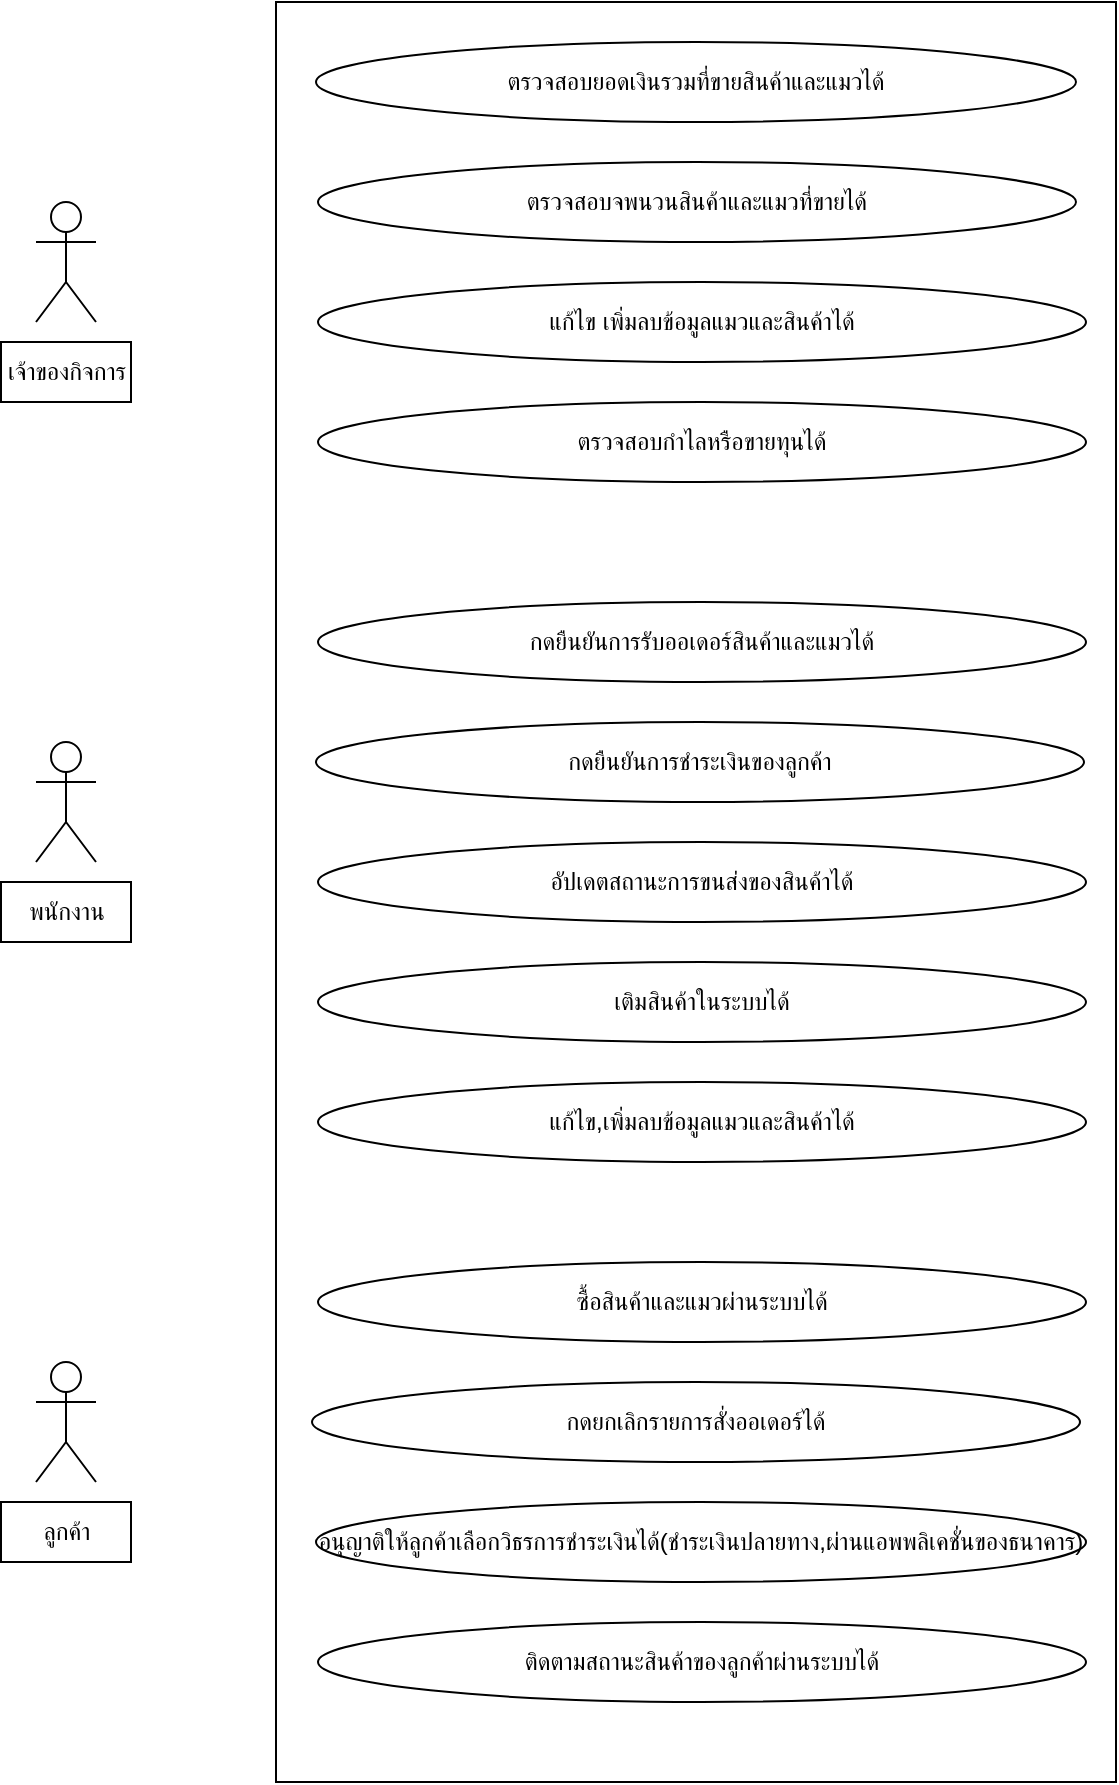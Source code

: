 <mxfile version="14.9.0" type="github">
  <diagram id="r9fm61iHCpmHF8iYMMYb" name="Page-1">
    <mxGraphModel dx="1038" dy="521" grid="1" gridSize="10" guides="1" tooltips="1" connect="1" arrows="1" fold="1" page="1" pageScale="1" pageWidth="827" pageHeight="1169" math="0" shadow="0">
      <root>
        <mxCell id="0" />
        <mxCell id="1" parent="0" />
        <mxCell id="l-EFfzaBs1YA4GrgVFMN-33" value="" style="rounded=0;whiteSpace=wrap;html=1;" vertex="1" parent="1">
          <mxGeometry x="190" y="20" width="420" height="890" as="geometry" />
        </mxCell>
        <mxCell id="l-EFfzaBs1YA4GrgVFMN-1" value="Actor" style="shape=umlActor;verticalLabelPosition=bottom;verticalAlign=top;html=1;outlineConnect=0;" vertex="1" parent="1">
          <mxGeometry x="70" y="120" width="30" height="60" as="geometry" />
        </mxCell>
        <mxCell id="l-EFfzaBs1YA4GrgVFMN-2" value="Actor" style="shape=umlActor;verticalLabelPosition=bottom;verticalAlign=top;html=1;outlineConnect=0;" vertex="1" parent="1">
          <mxGeometry x="70" y="390" width="30" height="60" as="geometry" />
        </mxCell>
        <mxCell id="l-EFfzaBs1YA4GrgVFMN-3" value="ตรวจสอบยอดเงินรวมที่ขายสินค้าและแมวได้" style="ellipse;whiteSpace=wrap;html=1;" vertex="1" parent="1">
          <mxGeometry x="210" y="40" width="380" height="40" as="geometry" />
        </mxCell>
        <mxCell id="l-EFfzaBs1YA4GrgVFMN-5" value="เจ้าของกิจการ" style="rounded=0;whiteSpace=wrap;html=1;" vertex="1" parent="1">
          <mxGeometry x="52.5" y="190" width="65" height="30" as="geometry" />
        </mxCell>
        <mxCell id="l-EFfzaBs1YA4GrgVFMN-8" value="ตรวจสอบจพนวนสินค้าและแมวที่ขายได้" style="ellipse;whiteSpace=wrap;html=1;" vertex="1" parent="1">
          <mxGeometry x="211" y="100" width="379" height="40" as="geometry" />
        </mxCell>
        <mxCell id="l-EFfzaBs1YA4GrgVFMN-9" value="แก้ไข เพิ่มลบข้อมูลแมวและสินค้าได้" style="ellipse;whiteSpace=wrap;html=1;" vertex="1" parent="1">
          <mxGeometry x="211" y="160" width="384" height="40" as="geometry" />
        </mxCell>
        <mxCell id="l-EFfzaBs1YA4GrgVFMN-11" value="ตรวจสอบกำไลหรือขายทุนได้" style="ellipse;whiteSpace=wrap;html=1;" vertex="1" parent="1">
          <mxGeometry x="211" y="220" width="384" height="40" as="geometry" />
        </mxCell>
        <mxCell id="l-EFfzaBs1YA4GrgVFMN-13" value="กดยืนยันการรับออเดอร์สินค้าและแมวได้" style="ellipse;whiteSpace=wrap;html=1;" vertex="1" parent="1">
          <mxGeometry x="211" y="320" width="384" height="40" as="geometry" />
        </mxCell>
        <mxCell id="l-EFfzaBs1YA4GrgVFMN-14" value="กดยืนยันการชำระเงินของลูกค้า" style="ellipse;whiteSpace=wrap;html=1;" vertex="1" parent="1">
          <mxGeometry x="210" y="380" width="384" height="40" as="geometry" />
        </mxCell>
        <mxCell id="l-EFfzaBs1YA4GrgVFMN-15" value="อัปเดตสถานะการขนส่งของสินค้าได้" style="ellipse;whiteSpace=wrap;html=1;" vertex="1" parent="1">
          <mxGeometry x="211" y="440" width="384" height="40" as="geometry" />
        </mxCell>
        <mxCell id="l-EFfzaBs1YA4GrgVFMN-16" value="เติมสินค้าในระบบได้" style="ellipse;whiteSpace=wrap;html=1;" vertex="1" parent="1">
          <mxGeometry x="211" y="500" width="384" height="40" as="geometry" />
        </mxCell>
        <mxCell id="l-EFfzaBs1YA4GrgVFMN-17" value="แก้ไข,เพิ่มลบข้อมูลแมวและสินค้าได้" style="ellipse;whiteSpace=wrap;html=1;" vertex="1" parent="1">
          <mxGeometry x="211" y="560" width="384" height="40" as="geometry" />
        </mxCell>
        <mxCell id="l-EFfzaBs1YA4GrgVFMN-18" value="พนักงาน" style="rounded=0;whiteSpace=wrap;html=1;" vertex="1" parent="1">
          <mxGeometry x="52.5" y="460" width="65" height="30" as="geometry" />
        </mxCell>
        <mxCell id="l-EFfzaBs1YA4GrgVFMN-26" value="Actor" style="shape=umlActor;verticalLabelPosition=bottom;verticalAlign=top;html=1;outlineConnect=0;" vertex="1" parent="1">
          <mxGeometry x="70" y="700" width="30" height="60" as="geometry" />
        </mxCell>
        <mxCell id="l-EFfzaBs1YA4GrgVFMN-27" value="ซื้อสินค้าและแมวผ่านระบบได้" style="ellipse;whiteSpace=wrap;html=1;" vertex="1" parent="1">
          <mxGeometry x="211" y="650" width="384" height="40" as="geometry" />
        </mxCell>
        <mxCell id="l-EFfzaBs1YA4GrgVFMN-28" value="กดยกเลิกรายการสั่งออเดอร์ได้" style="ellipse;whiteSpace=wrap;html=1;" vertex="1" parent="1">
          <mxGeometry x="208" y="710" width="384" height="40" as="geometry" />
        </mxCell>
        <mxCell id="l-EFfzaBs1YA4GrgVFMN-29" value="อนุญาติให้ลูกค้าเลือกวิธรการชำระเงินได้(ชำระเงินปลายทาง,ผ่านแอพพลิเคชั่นของธนาคาร)" style="ellipse;whiteSpace=wrap;html=1;" vertex="1" parent="1">
          <mxGeometry x="210" y="770" width="385" height="40" as="geometry" />
        </mxCell>
        <mxCell id="l-EFfzaBs1YA4GrgVFMN-30" value="ติดตามสถานะสินค้าของลูกค้าผ่านระบบได้" style="ellipse;whiteSpace=wrap;html=1;" vertex="1" parent="1">
          <mxGeometry x="211" y="830" width="384" height="40" as="geometry" />
        </mxCell>
        <mxCell id="l-EFfzaBs1YA4GrgVFMN-34" value="ลูกค้า" style="rounded=0;whiteSpace=wrap;html=1;" vertex="1" parent="1">
          <mxGeometry x="52.5" y="770" width="65" height="30" as="geometry" />
        </mxCell>
      </root>
    </mxGraphModel>
  </diagram>
</mxfile>
